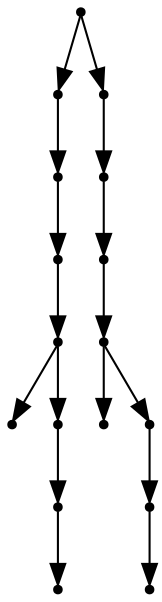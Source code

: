 digraph {
  16 [shape=point];
  7 [shape=point];
  6 [shape=point];
  5 [shape=point];
  4 [shape=point];
  0 [shape=point];
  3 [shape=point];
  2 [shape=point];
  1 [shape=point];
  15 [shape=point];
  14 [shape=point];
  13 [shape=point];
  12 [shape=point];
  8 [shape=point];
  11 [shape=point];
  10 [shape=point];
  9 [shape=point];
16 -> 7;
7 -> 6;
6 -> 5;
5 -> 4;
4 -> 0;
4 -> 3;
3 -> 2;
2 -> 1;
16 -> 15;
15 -> 14;
14 -> 13;
13 -> 12;
12 -> 8;
12 -> 11;
11 -> 10;
10 -> 9;
}
